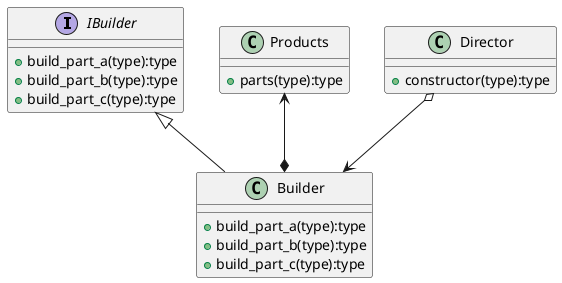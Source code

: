 @startuml
'https://plantuml.com/class-diagram

top to bottom direction
interface IBuilder{
+build_part_a(type):type
+build_part_b(type):type
+build_part_c(type):type


}
class Builder extends IBuilder{
+build_part_a(type):type
+build_part_b(type):type
+build_part_c(type):type
}

class Products{
+parts(type):type
}
class Director{
+constructor(type):type
}

Products <--* Builder
Director o-->Builder

@enduml